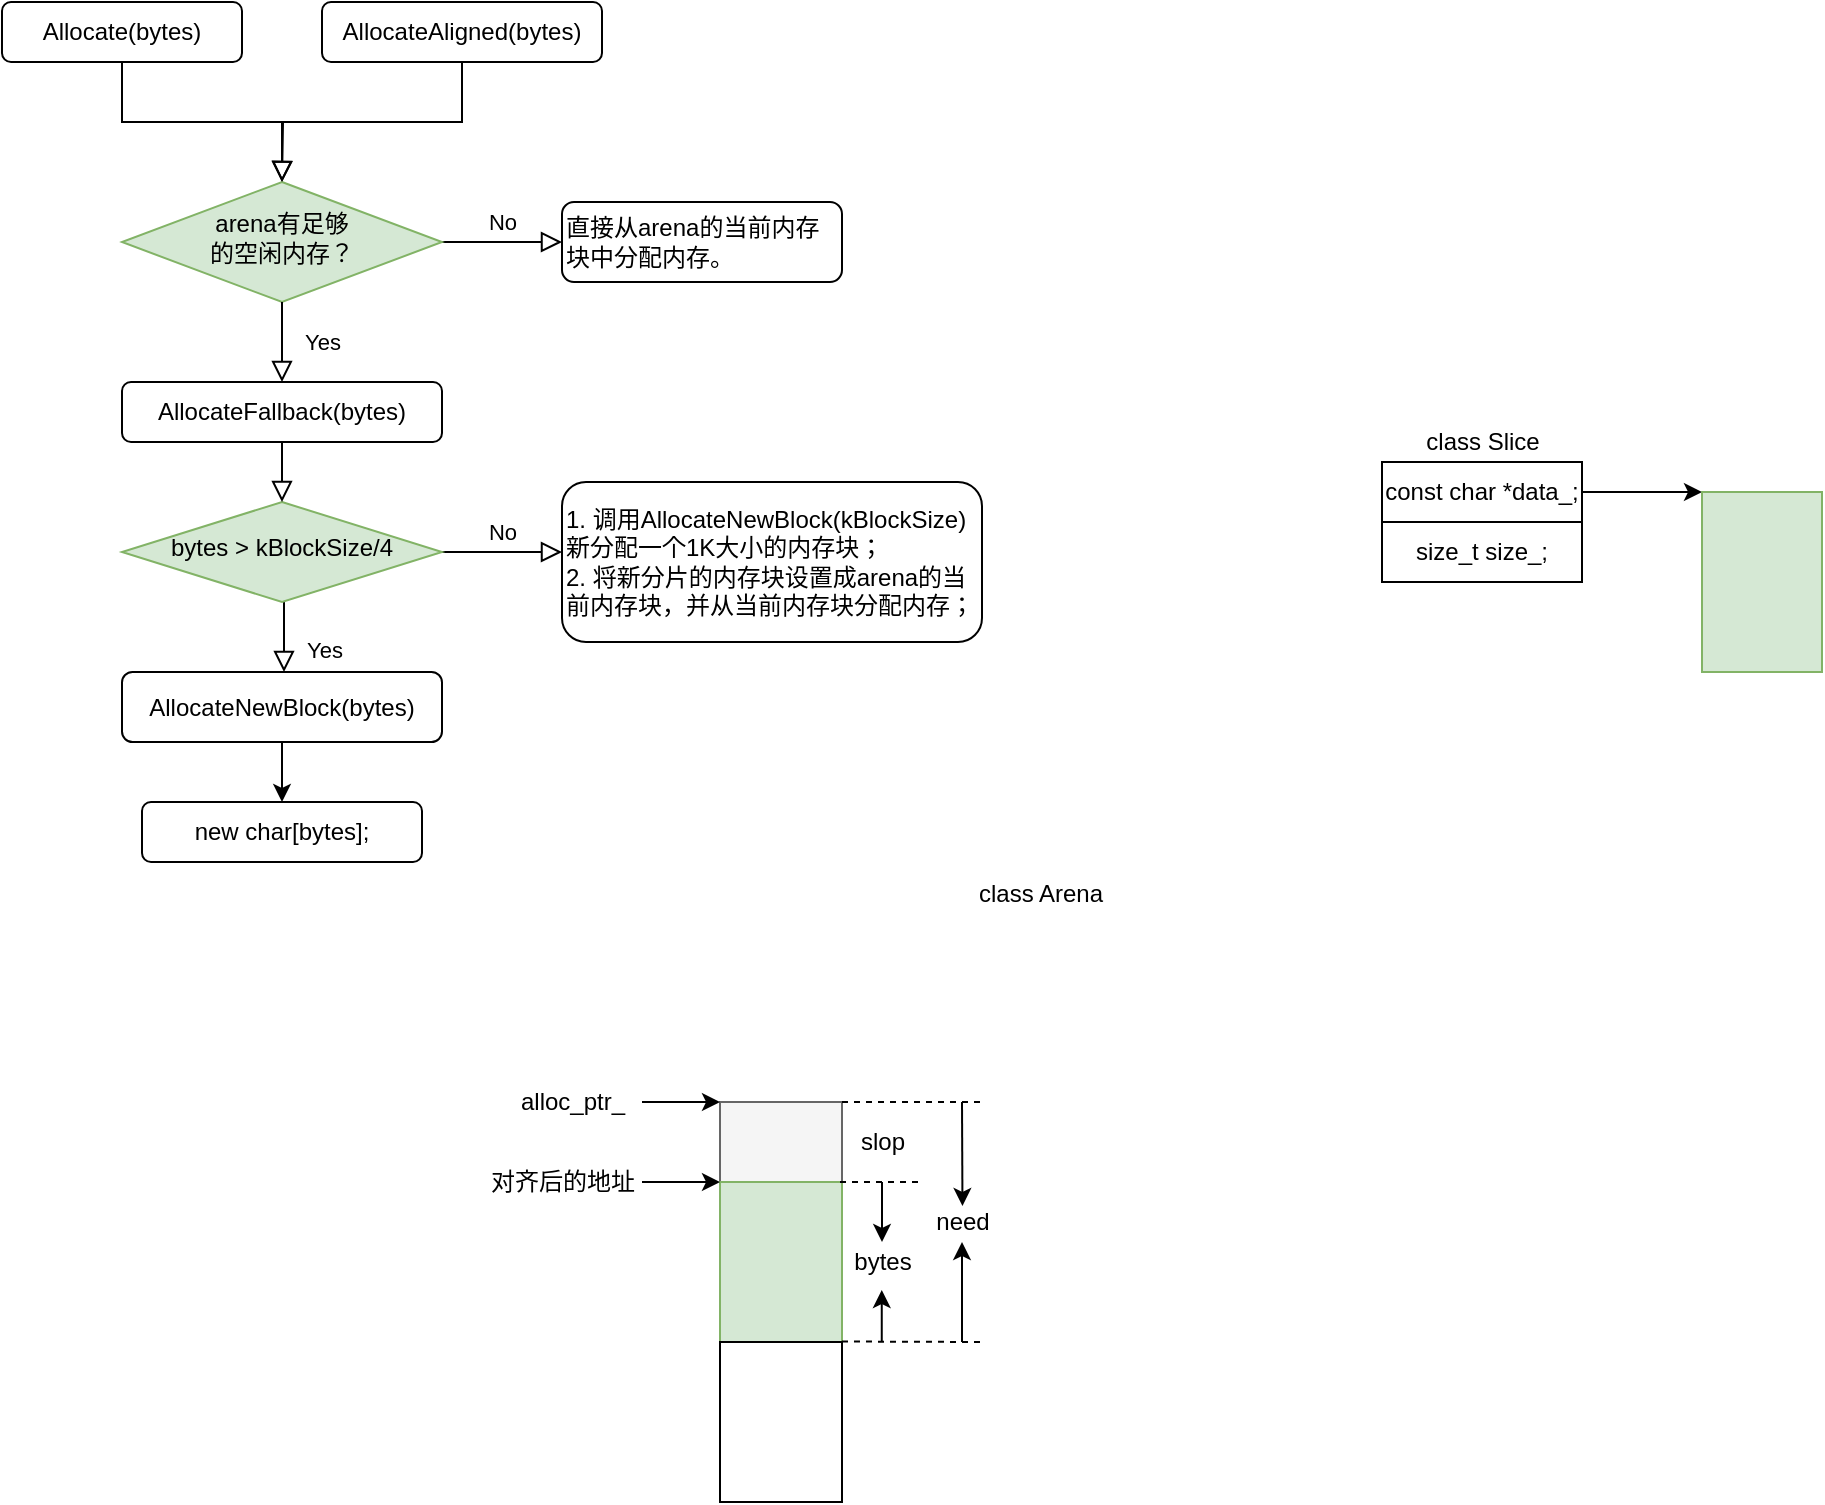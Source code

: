 <mxfile version="13.0.2" type="github"><diagram id="C5RBs43oDa-KdzZeNtuy" name="Page-1"><mxGraphModel dx="1408" dy="699" grid="1" gridSize="10" guides="1" tooltips="1" connect="1" arrows="1" fold="1" page="1" pageScale="1" pageWidth="827" pageHeight="1169" math="0" shadow="0"><root><mxCell id="WIyWlLk6GJQsqaUBKTNV-0"/><mxCell id="WIyWlLk6GJQsqaUBKTNV-1" parent="WIyWlLk6GJQsqaUBKTNV-0"/><mxCell id="WIyWlLk6GJQsqaUBKTNV-2" value="" style="rounded=0;html=1;jettySize=auto;orthogonalLoop=1;fontSize=11;endArrow=block;endFill=0;endSize=8;strokeWidth=1;shadow=0;labelBackgroundColor=none;edgeStyle=orthogonalEdgeStyle;" parent="WIyWlLk6GJQsqaUBKTNV-1" source="WIyWlLk6GJQsqaUBKTNV-3" target="WIyWlLk6GJQsqaUBKTNV-6" edge="1"><mxGeometry relative="1" as="geometry"/></mxCell><mxCell id="WIyWlLk6GJQsqaUBKTNV-3" value="Allocate(bytes)" style="rounded=1;whiteSpace=wrap;html=1;fontSize=12;glass=0;strokeWidth=1;shadow=0;" parent="WIyWlLk6GJQsqaUBKTNV-1" vertex="1"><mxGeometry x="80" y="90" width="120" height="30" as="geometry"/></mxCell><mxCell id="WIyWlLk6GJQsqaUBKTNV-5" value="No" style="edgeStyle=orthogonalEdgeStyle;rounded=0;html=1;jettySize=auto;orthogonalLoop=1;fontSize=11;endArrow=block;endFill=0;endSize=8;strokeWidth=1;shadow=0;labelBackgroundColor=none;" parent="WIyWlLk6GJQsqaUBKTNV-1" source="WIyWlLk6GJQsqaUBKTNV-6" target="WIyWlLk6GJQsqaUBKTNV-7" edge="1"><mxGeometry y="10" relative="1" as="geometry"><mxPoint as="offset"/></mxGeometry></mxCell><mxCell id="WIyWlLk6GJQsqaUBKTNV-6" value="arena有足够&lt;br&gt;的空闲内存？" style="rhombus;whiteSpace=wrap;html=1;shadow=0;fontFamily=Helvetica;fontSize=12;align=center;strokeWidth=1;spacing=6;spacingTop=-4;fillColor=#d5e8d4;strokeColor=#82b366;" parent="WIyWlLk6GJQsqaUBKTNV-1" vertex="1"><mxGeometry x="140" y="180" width="160" height="60" as="geometry"/></mxCell><mxCell id="WIyWlLk6GJQsqaUBKTNV-7" value="直接从arena的当前内存块中分配内存。" style="rounded=1;whiteSpace=wrap;html=1;fontSize=12;glass=0;strokeWidth=1;shadow=0;align=left;" parent="WIyWlLk6GJQsqaUBKTNV-1" vertex="1"><mxGeometry x="360" y="190" width="140" height="40" as="geometry"/></mxCell><mxCell id="WIyWlLk6GJQsqaUBKTNV-8" value="Yes" style="rounded=0;html=1;jettySize=auto;orthogonalLoop=1;fontSize=11;endArrow=block;endFill=0;endSize=8;strokeWidth=1;shadow=0;labelBackgroundColor=none;edgeStyle=orthogonalEdgeStyle;" parent="WIyWlLk6GJQsqaUBKTNV-1" edge="1"><mxGeometry x="0.333" y="20" relative="1" as="geometry"><mxPoint as="offset"/><mxPoint x="221" y="390" as="sourcePoint"/><mxPoint x="221" y="425" as="targetPoint"/></mxGeometry></mxCell><mxCell id="WIyWlLk6GJQsqaUBKTNV-9" value="No" style="edgeStyle=orthogonalEdgeStyle;rounded=0;html=1;jettySize=auto;orthogonalLoop=1;fontSize=11;endArrow=block;endFill=0;endSize=8;strokeWidth=1;shadow=0;labelBackgroundColor=none;" parent="WIyWlLk6GJQsqaUBKTNV-1" source="WIyWlLk6GJQsqaUBKTNV-10" target="WIyWlLk6GJQsqaUBKTNV-12" edge="1"><mxGeometry y="10" relative="1" as="geometry"><mxPoint as="offset"/><Array as="points"><mxPoint x="320" y="365"/><mxPoint x="320" y="365"/></Array></mxGeometry></mxCell><mxCell id="WIyWlLk6GJQsqaUBKTNV-10" value="bytes &amp;gt; kBlockSize/4" style="rhombus;whiteSpace=wrap;html=1;shadow=0;fontFamily=Helvetica;fontSize=12;align=center;strokeWidth=1;spacing=6;spacingTop=-4;fillColor=#d5e8d4;strokeColor=#82b366;" parent="WIyWlLk6GJQsqaUBKTNV-1" vertex="1"><mxGeometry x="140" y="340" width="160" height="50" as="geometry"/></mxCell><mxCell id="WIyWlLk6GJQsqaUBKTNV-11" value="AllocateNewBlock(bytes)" style="rounded=1;whiteSpace=wrap;html=1;fontSize=12;glass=0;strokeWidth=1;shadow=0;" parent="WIyWlLk6GJQsqaUBKTNV-1" vertex="1"><mxGeometry x="140" y="425" width="160" height="35" as="geometry"/></mxCell><mxCell id="WIyWlLk6GJQsqaUBKTNV-12" value="1. 调用AllocateNewBlock(kBlockSize)新分配一个1K大小的内存块；&lt;br&gt;2. 将新分片的&lt;span style=&quot;text-align: center&quot;&gt;内存块设置成arena的当前内存块，并从当前内存块分配内存；&lt;/span&gt;" style="rounded=1;whiteSpace=wrap;html=1;fontSize=12;glass=0;strokeWidth=1;shadow=0;align=left;" parent="WIyWlLk6GJQsqaUBKTNV-1" vertex="1"><mxGeometry x="360" y="330" width="210" height="80" as="geometry"/></mxCell><mxCell id="PisMdnMfWzMOtp17PBDv-0" value="const char *data_;" style="rounded=0;whiteSpace=wrap;html=1;" parent="WIyWlLk6GJQsqaUBKTNV-1" vertex="1"><mxGeometry x="770" y="320" width="100" height="30" as="geometry"/></mxCell><mxCell id="PisMdnMfWzMOtp17PBDv-1" value="class Slice" style="text;html=1;align=center;verticalAlign=middle;resizable=0;points=[];autosize=1;" parent="WIyWlLk6GJQsqaUBKTNV-1" vertex="1"><mxGeometry x="785" y="300" width="70" height="20" as="geometry"/></mxCell><mxCell id="PisMdnMfWzMOtp17PBDv-2" value="size_t size_;" style="rounded=0;whiteSpace=wrap;html=1;" parent="WIyWlLk6GJQsqaUBKTNV-1" vertex="1"><mxGeometry x="770" y="350" width="100" height="30" as="geometry"/></mxCell><mxCell id="PisMdnMfWzMOtp17PBDv-3" value="" style="endArrow=classic;html=1;exitX=1;exitY=0.5;exitDx=0;exitDy=0;" parent="WIyWlLk6GJQsqaUBKTNV-1" source="PisMdnMfWzMOtp17PBDv-0" edge="1"><mxGeometry width="50" height="50" relative="1" as="geometry"><mxPoint x="960" y="430" as="sourcePoint"/><mxPoint x="930" y="335" as="targetPoint"/></mxGeometry></mxCell><mxCell id="PisMdnMfWzMOtp17PBDv-4" value="" style="rounded=0;whiteSpace=wrap;html=1;fillColor=#d5e8d4;strokeColor=#82b366;" parent="WIyWlLk6GJQsqaUBKTNV-1" vertex="1"><mxGeometry x="930" y="335" width="60" height="90" as="geometry"/></mxCell><mxCell id="PisMdnMfWzMOtp17PBDv-13" value="new char[bytes];" style="rounded=1;whiteSpace=wrap;html=1;fontSize=12;glass=0;strokeWidth=1;shadow=0;" parent="WIyWlLk6GJQsqaUBKTNV-1" vertex="1"><mxGeometry x="150" y="490" width="140" height="30" as="geometry"/></mxCell><mxCell id="PisMdnMfWzMOtp17PBDv-14" value="" style="endArrow=classic;html=1;exitX=0.5;exitY=1;exitDx=0;exitDy=0;" parent="WIyWlLk6GJQsqaUBKTNV-1" target="PisMdnMfWzMOtp17PBDv-13" edge="1"><mxGeometry width="50" height="50" relative="1" as="geometry"><mxPoint x="220" y="460" as="sourcePoint"/><mxPoint x="330" y="550" as="targetPoint"/></mxGeometry></mxCell><mxCell id="PisMdnMfWzMOtp17PBDv-15" value="AllocateAligned(bytes)" style="rounded=1;whiteSpace=wrap;html=1;fontSize=12;glass=0;strokeWidth=1;shadow=0;" parent="WIyWlLk6GJQsqaUBKTNV-1" vertex="1"><mxGeometry x="240" y="90" width="140" height="30" as="geometry"/></mxCell><mxCell id="PisMdnMfWzMOtp17PBDv-16" value="" style="rounded=0;html=1;jettySize=auto;orthogonalLoop=1;fontSize=11;endArrow=block;endFill=0;endSize=8;strokeWidth=1;shadow=0;labelBackgroundColor=none;edgeStyle=orthogonalEdgeStyle;exitX=0.5;exitY=1;exitDx=0;exitDy=0;" parent="WIyWlLk6GJQsqaUBKTNV-1" source="PisMdnMfWzMOtp17PBDv-15" edge="1"><mxGeometry relative="1" as="geometry"><mxPoint x="150" y="130" as="sourcePoint"/><mxPoint x="220" y="180" as="targetPoint"/></mxGeometry></mxCell><mxCell id="PisMdnMfWzMOtp17PBDv-17" value="AllocateFallback(bytes)" style="rounded=1;whiteSpace=wrap;html=1;fontSize=12;glass=0;strokeWidth=1;shadow=0;" parent="WIyWlLk6GJQsqaUBKTNV-1" vertex="1"><mxGeometry x="140" y="280" width="160" height="30" as="geometry"/></mxCell><mxCell id="PisMdnMfWzMOtp17PBDv-18" value="Yes" style="rounded=0;html=1;jettySize=auto;orthogonalLoop=1;fontSize=11;endArrow=block;endFill=0;endSize=8;strokeWidth=1;shadow=0;labelBackgroundColor=none;edgeStyle=orthogonalEdgeStyle;" parent="WIyWlLk6GJQsqaUBKTNV-1" source="WIyWlLk6GJQsqaUBKTNV-6" target="PisMdnMfWzMOtp17PBDv-17" edge="1"><mxGeometry y="20" relative="1" as="geometry"><mxPoint as="offset"/><mxPoint x="220" y="240" as="sourcePoint"/><mxPoint x="220" y="280" as="targetPoint"/></mxGeometry></mxCell><mxCell id="PisMdnMfWzMOtp17PBDv-19" value="" style="edgeStyle=orthogonalEdgeStyle;rounded=0;html=1;jettySize=auto;orthogonalLoop=1;fontSize=11;endArrow=block;endFill=0;endSize=8;strokeWidth=1;shadow=0;labelBackgroundColor=none;exitX=0.5;exitY=1;exitDx=0;exitDy=0;entryX=0.5;entryY=0;entryDx=0;entryDy=0;" parent="WIyWlLk6GJQsqaUBKTNV-1" source="PisMdnMfWzMOtp17PBDv-17" target="WIyWlLk6GJQsqaUBKTNV-10" edge="1"><mxGeometry y="10" relative="1" as="geometry"><mxPoint as="offset"/><mxPoint x="280" y="385" as="sourcePoint"/><mxPoint x="410" y="385" as="targetPoint"/></mxGeometry></mxCell><mxCell id="sMpz0W2j8kTXVOi1JynM-0" value="" style="rounded=0;whiteSpace=wrap;html=1;fillColor=#f5f5f5;strokeColor=#666666;fontColor=#333333;" parent="WIyWlLk6GJQsqaUBKTNV-1" vertex="1"><mxGeometry x="439" y="640" width="61" height="40" as="geometry"/></mxCell><mxCell id="sMpz0W2j8kTXVOi1JynM-1" value="class Arena" style="text;html=1;align=center;verticalAlign=middle;resizable=0;points=[];autosize=1;" parent="WIyWlLk6GJQsqaUBKTNV-1" vertex="1"><mxGeometry x="559" y="526" width="80" height="20" as="geometry"/></mxCell><mxCell id="sMpz0W2j8kTXVOi1JynM-2" value="" style="rounded=0;whiteSpace=wrap;html=1;fillColor=#d5e8d4;strokeColor=#82b366;" parent="WIyWlLk6GJQsqaUBKTNV-1" vertex="1"><mxGeometry x="439" y="680" width="61" height="80" as="geometry"/></mxCell><mxCell id="sMpz0W2j8kTXVOi1JynM-3" value="" style="rounded=0;whiteSpace=wrap;html=1;" parent="WIyWlLk6GJQsqaUBKTNV-1" vertex="1"><mxGeometry x="439" y="760" width="61" height="80" as="geometry"/></mxCell><mxCell id="sMpz0W2j8kTXVOi1JynM-4" value="bytes" style="text;html=1;align=center;verticalAlign=middle;resizable=0;points=[];autosize=1;" parent="WIyWlLk6GJQsqaUBKTNV-1" vertex="1"><mxGeometry x="500" y="710" width="40" height="20" as="geometry"/></mxCell><mxCell id="sMpz0W2j8kTXVOi1JynM-5" value="slop" style="text;html=1;align=center;verticalAlign=middle;resizable=0;points=[];autosize=1;" parent="WIyWlLk6GJQsqaUBKTNV-1" vertex="1"><mxGeometry x="500" y="650" width="40" height="20" as="geometry"/></mxCell><mxCell id="sMpz0W2j8kTXVOi1JynM-6" value="" style="endArrow=none;html=1;exitX=1;exitY=0;exitDx=0;exitDy=0;dashed=1;" parent="WIyWlLk6GJQsqaUBKTNV-1" source="sMpz0W2j8kTXVOi1JynM-0" edge="1"><mxGeometry width="50" height="50" relative="1" as="geometry"><mxPoint x="540" y="660" as="sourcePoint"/><mxPoint x="570" y="640" as="targetPoint"/></mxGeometry></mxCell><mxCell id="sMpz0W2j8kTXVOi1JynM-7" value="" style="endArrow=none;html=1;exitX=1;exitY=0;exitDx=0;exitDy=0;dashed=1;" parent="WIyWlLk6GJQsqaUBKTNV-1" edge="1"><mxGeometry width="50" height="50" relative="1" as="geometry"><mxPoint x="499" y="680" as="sourcePoint"/><mxPoint x="539" y="680" as="targetPoint"/></mxGeometry></mxCell><mxCell id="sMpz0W2j8kTXVOi1JynM-8" value="alloc_ptr_" style="text;html=1;align=center;verticalAlign=middle;resizable=0;points=[];autosize=1;" parent="WIyWlLk6GJQsqaUBKTNV-1" vertex="1"><mxGeometry x="330" y="630" width="70" height="20" as="geometry"/></mxCell><mxCell id="sMpz0W2j8kTXVOi1JynM-9" value="" style="endArrow=classic;html=1;entryX=0;entryY=0;entryDx=0;entryDy=0;" parent="WIyWlLk6GJQsqaUBKTNV-1" target="sMpz0W2j8kTXVOi1JynM-0" edge="1"><mxGeometry width="50" height="50" relative="1" as="geometry"><mxPoint x="400" y="640" as="sourcePoint"/><mxPoint x="420" y="640" as="targetPoint"/></mxGeometry></mxCell><mxCell id="sMpz0W2j8kTXVOi1JynM-10" value="对齐后的地址" style="text;html=1;align=center;verticalAlign=middle;resizable=0;points=[];autosize=1;" parent="WIyWlLk6GJQsqaUBKTNV-1" vertex="1"><mxGeometry x="315" y="670" width="90" height="20" as="geometry"/></mxCell><mxCell id="sMpz0W2j8kTXVOi1JynM-11" value="" style="endArrow=classic;html=1;entryX=0;entryY=1;entryDx=0;entryDy=0;" parent="WIyWlLk6GJQsqaUBKTNV-1" target="sMpz0W2j8kTXVOi1JynM-0" edge="1"><mxGeometry width="50" height="50" relative="1" as="geometry"><mxPoint x="400" y="680" as="sourcePoint"/><mxPoint x="449" y="650" as="targetPoint"/></mxGeometry></mxCell><mxCell id="sMpz0W2j8kTXVOi1JynM-12" value="" style="endArrow=classic;html=1;" parent="WIyWlLk6GJQsqaUBKTNV-1" edge="1"><mxGeometry width="50" height="50" relative="1" as="geometry"><mxPoint x="519.88" y="760" as="sourcePoint"/><mxPoint x="519.88" y="734" as="targetPoint"/></mxGeometry></mxCell><mxCell id="sMpz0W2j8kTXVOi1JynM-13" value="" style="endArrow=classic;html=1;" parent="WIyWlLk6GJQsqaUBKTNV-1" edge="1"><mxGeometry width="50" height="50" relative="1" as="geometry"><mxPoint x="520" y="680" as="sourcePoint"/><mxPoint x="520" y="710" as="targetPoint"/></mxGeometry></mxCell><mxCell id="sMpz0W2j8kTXVOi1JynM-14" value="" style="endArrow=none;html=1;exitX=1;exitY=0;exitDx=0;exitDy=0;dashed=1;" parent="WIyWlLk6GJQsqaUBKTNV-1" edge="1"><mxGeometry width="50" height="50" relative="1" as="geometry"><mxPoint x="500" y="759.75" as="sourcePoint"/><mxPoint x="570" y="760" as="targetPoint"/></mxGeometry></mxCell><mxCell id="sMpz0W2j8kTXVOi1JynM-15" value="" style="endArrow=classic;html=1;" parent="WIyWlLk6GJQsqaUBKTNV-1" edge="1"><mxGeometry width="50" height="50" relative="1" as="geometry"><mxPoint x="560" y="760" as="sourcePoint"/><mxPoint x="560" y="710" as="targetPoint"/></mxGeometry></mxCell><mxCell id="sMpz0W2j8kTXVOi1JynM-16" value="need" style="text;html=1;align=center;verticalAlign=middle;resizable=0;points=[];autosize=1;" parent="WIyWlLk6GJQsqaUBKTNV-1" vertex="1"><mxGeometry x="540" y="690" width="40" height="20" as="geometry"/></mxCell><mxCell id="sMpz0W2j8kTXVOi1JynM-17" value="" style="endArrow=classic;html=1;entryX=0.506;entryY=0.1;entryDx=0;entryDy=0;entryPerimeter=0;" parent="WIyWlLk6GJQsqaUBKTNV-1" target="sMpz0W2j8kTXVOi1JynM-16" edge="1"><mxGeometry width="50" height="50" relative="1" as="geometry"><mxPoint x="560" y="640" as="sourcePoint"/><mxPoint x="570" y="720" as="targetPoint"/></mxGeometry></mxCell></root></mxGraphModel></diagram></mxfile>